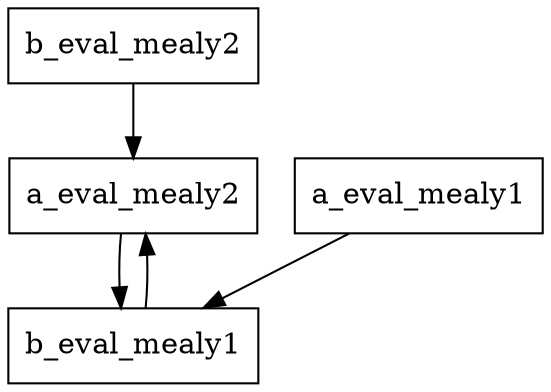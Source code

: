 strict digraph module_graph {
node [shape=box];
node [name=a_eval_mealy1                      ];
node [name=a_eval_mealy2                      ];
node [name=b_eval_mealy1                      ];
node [name=b_eval_mealy2                      ];
b_eval_mealy2                       -> a_eval_mealy2                      ;
b_eval_mealy1                       -> a_eval_mealy2                      ;
a_eval_mealy2                       -> b_eval_mealy1                      ;
a_eval_mealy1                       -> b_eval_mealy1                      ;
}
